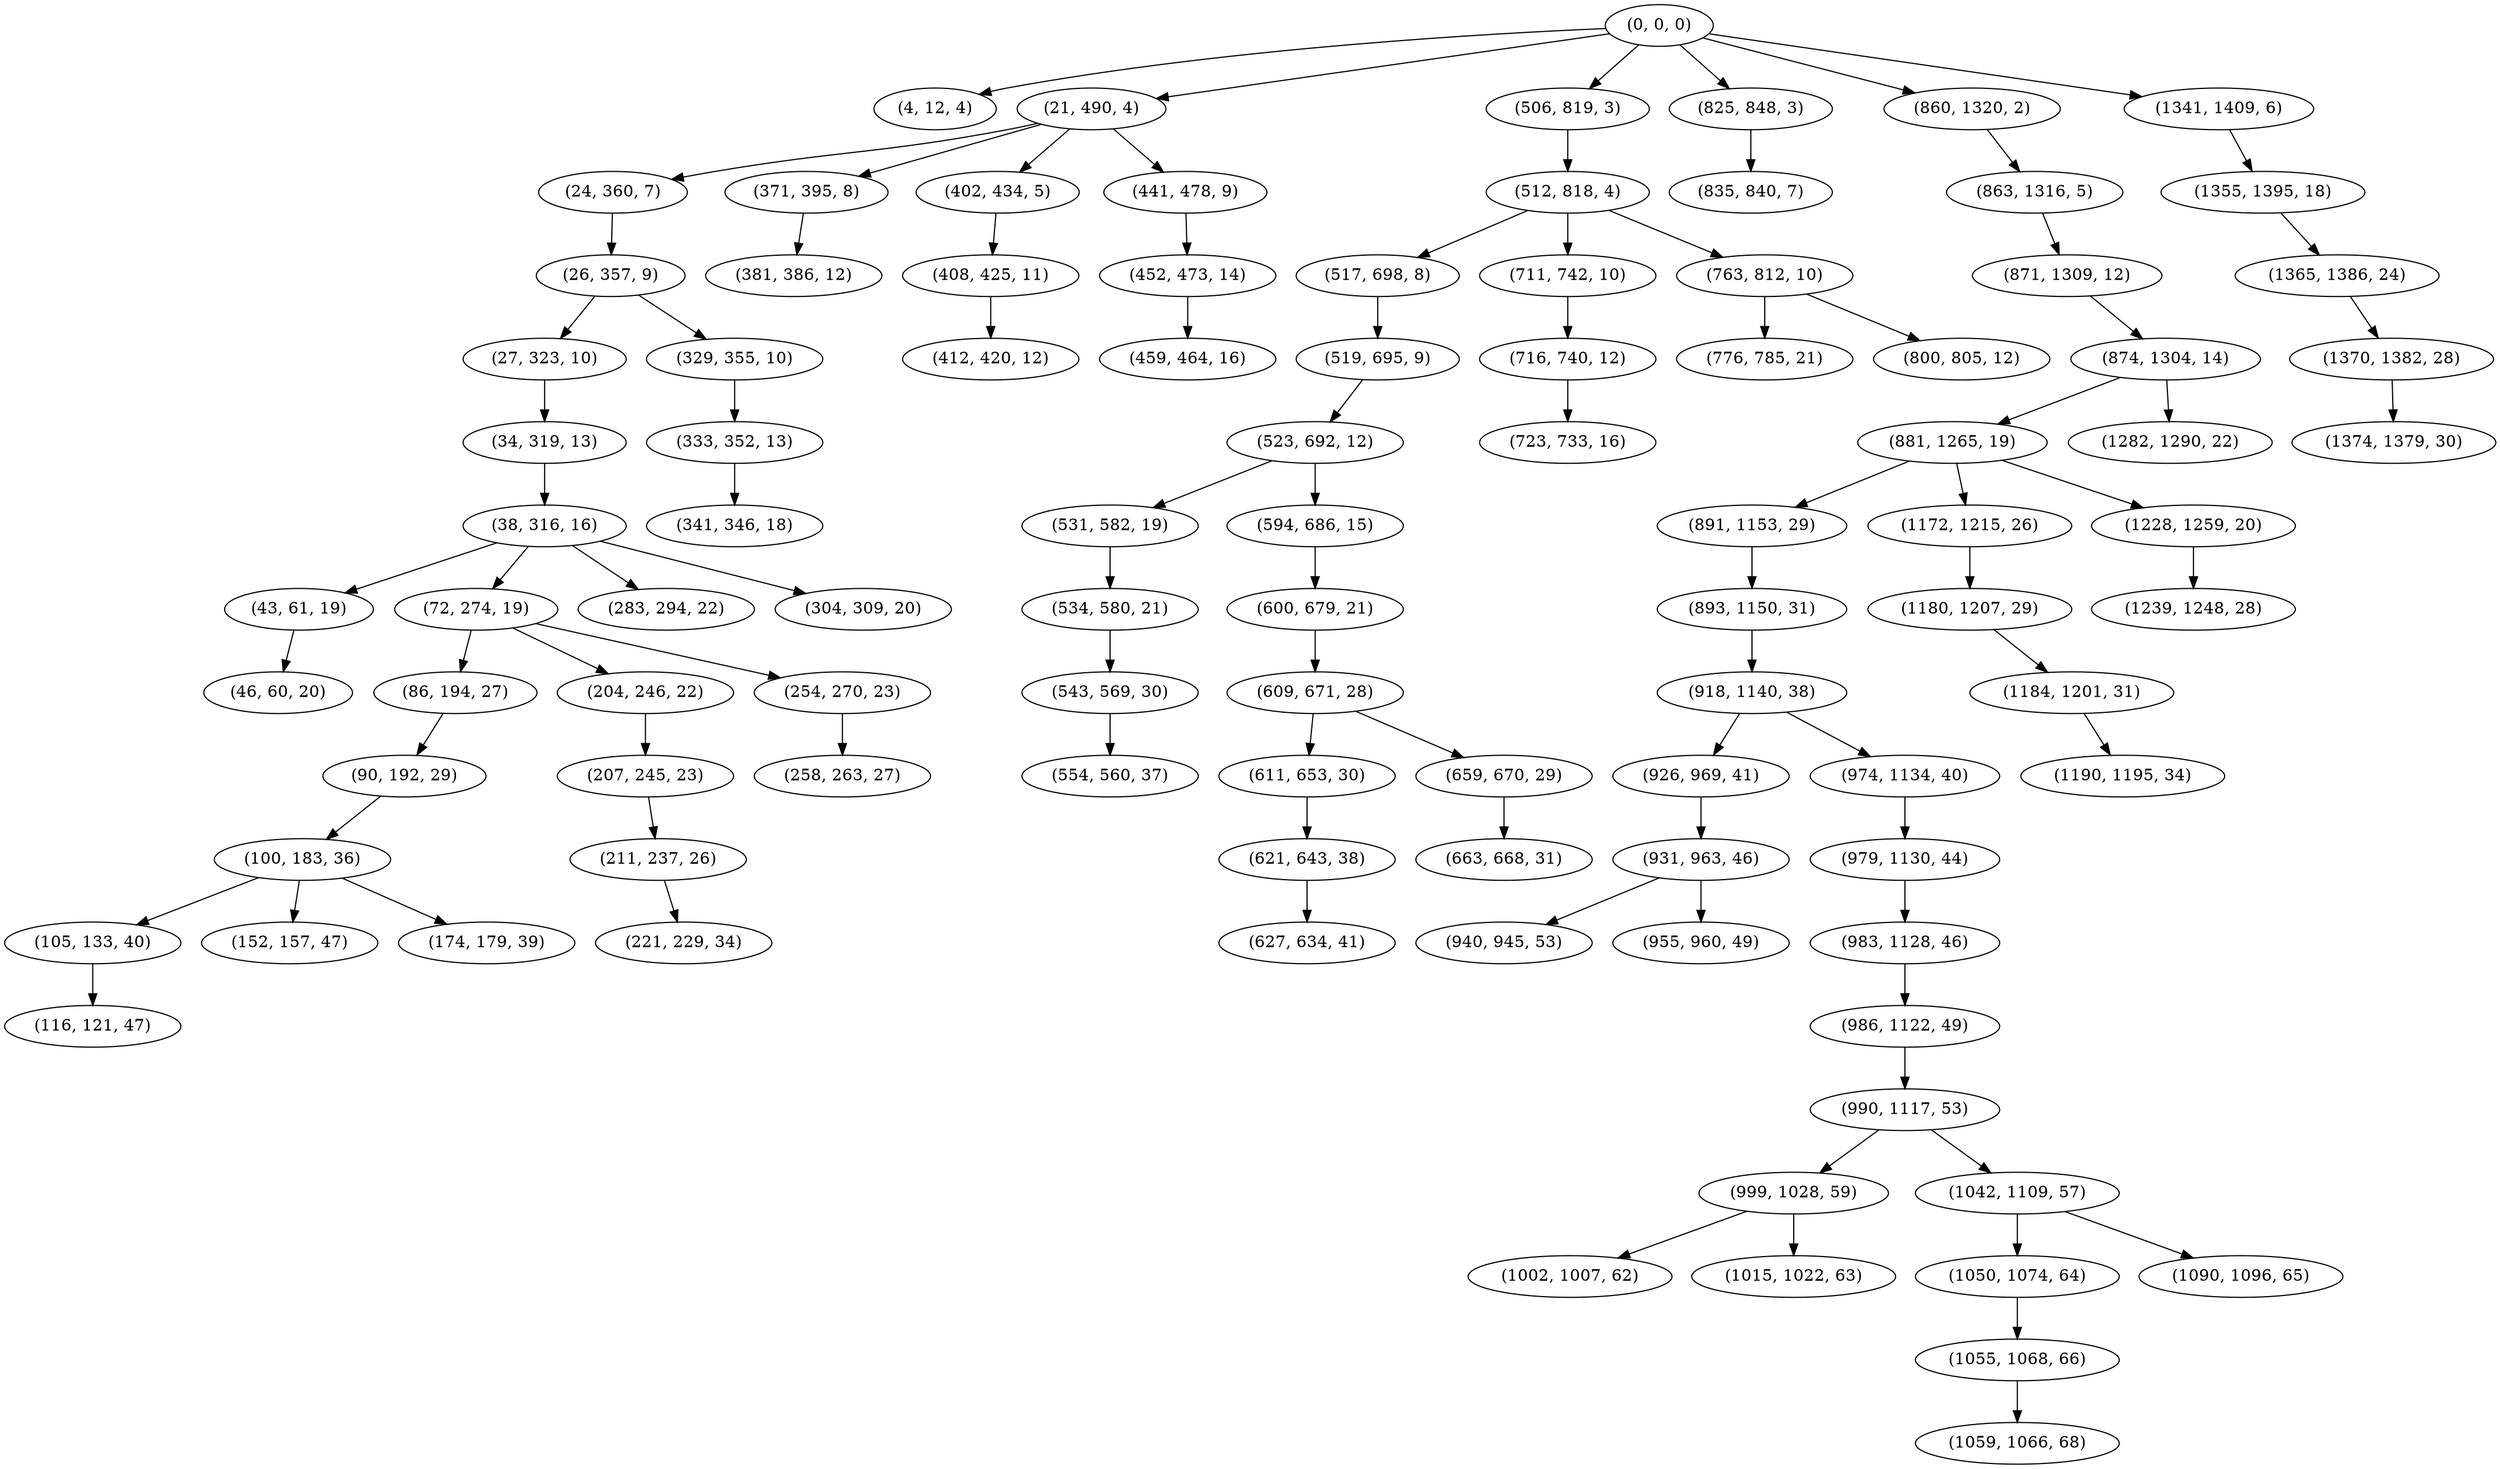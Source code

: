 digraph tree {
    "(0, 0, 0)";
    "(4, 12, 4)";
    "(21, 490, 4)";
    "(24, 360, 7)";
    "(26, 357, 9)";
    "(27, 323, 10)";
    "(34, 319, 13)";
    "(38, 316, 16)";
    "(43, 61, 19)";
    "(46, 60, 20)";
    "(72, 274, 19)";
    "(86, 194, 27)";
    "(90, 192, 29)";
    "(100, 183, 36)";
    "(105, 133, 40)";
    "(116, 121, 47)";
    "(152, 157, 47)";
    "(174, 179, 39)";
    "(204, 246, 22)";
    "(207, 245, 23)";
    "(211, 237, 26)";
    "(221, 229, 34)";
    "(254, 270, 23)";
    "(258, 263, 27)";
    "(283, 294, 22)";
    "(304, 309, 20)";
    "(329, 355, 10)";
    "(333, 352, 13)";
    "(341, 346, 18)";
    "(371, 395, 8)";
    "(381, 386, 12)";
    "(402, 434, 5)";
    "(408, 425, 11)";
    "(412, 420, 12)";
    "(441, 478, 9)";
    "(452, 473, 14)";
    "(459, 464, 16)";
    "(506, 819, 3)";
    "(512, 818, 4)";
    "(517, 698, 8)";
    "(519, 695, 9)";
    "(523, 692, 12)";
    "(531, 582, 19)";
    "(534, 580, 21)";
    "(543, 569, 30)";
    "(554, 560, 37)";
    "(594, 686, 15)";
    "(600, 679, 21)";
    "(609, 671, 28)";
    "(611, 653, 30)";
    "(621, 643, 38)";
    "(627, 634, 41)";
    "(659, 670, 29)";
    "(663, 668, 31)";
    "(711, 742, 10)";
    "(716, 740, 12)";
    "(723, 733, 16)";
    "(763, 812, 10)";
    "(776, 785, 21)";
    "(800, 805, 12)";
    "(825, 848, 3)";
    "(835, 840, 7)";
    "(860, 1320, 2)";
    "(863, 1316, 5)";
    "(871, 1309, 12)";
    "(874, 1304, 14)";
    "(881, 1265, 19)";
    "(891, 1153, 29)";
    "(893, 1150, 31)";
    "(918, 1140, 38)";
    "(926, 969, 41)";
    "(931, 963, 46)";
    "(940, 945, 53)";
    "(955, 960, 49)";
    "(974, 1134, 40)";
    "(979, 1130, 44)";
    "(983, 1128, 46)";
    "(986, 1122, 49)";
    "(990, 1117, 53)";
    "(999, 1028, 59)";
    "(1002, 1007, 62)";
    "(1015, 1022, 63)";
    "(1042, 1109, 57)";
    "(1050, 1074, 64)";
    "(1055, 1068, 66)";
    "(1059, 1066, 68)";
    "(1090, 1096, 65)";
    "(1172, 1215, 26)";
    "(1180, 1207, 29)";
    "(1184, 1201, 31)";
    "(1190, 1195, 34)";
    "(1228, 1259, 20)";
    "(1239, 1248, 28)";
    "(1282, 1290, 22)";
    "(1341, 1409, 6)";
    "(1355, 1395, 18)";
    "(1365, 1386, 24)";
    "(1370, 1382, 28)";
    "(1374, 1379, 30)";
    "(0, 0, 0)" -> "(4, 12, 4)";
    "(0, 0, 0)" -> "(21, 490, 4)";
    "(0, 0, 0)" -> "(506, 819, 3)";
    "(0, 0, 0)" -> "(825, 848, 3)";
    "(0, 0, 0)" -> "(860, 1320, 2)";
    "(0, 0, 0)" -> "(1341, 1409, 6)";
    "(21, 490, 4)" -> "(24, 360, 7)";
    "(21, 490, 4)" -> "(371, 395, 8)";
    "(21, 490, 4)" -> "(402, 434, 5)";
    "(21, 490, 4)" -> "(441, 478, 9)";
    "(24, 360, 7)" -> "(26, 357, 9)";
    "(26, 357, 9)" -> "(27, 323, 10)";
    "(26, 357, 9)" -> "(329, 355, 10)";
    "(27, 323, 10)" -> "(34, 319, 13)";
    "(34, 319, 13)" -> "(38, 316, 16)";
    "(38, 316, 16)" -> "(43, 61, 19)";
    "(38, 316, 16)" -> "(72, 274, 19)";
    "(38, 316, 16)" -> "(283, 294, 22)";
    "(38, 316, 16)" -> "(304, 309, 20)";
    "(43, 61, 19)" -> "(46, 60, 20)";
    "(72, 274, 19)" -> "(86, 194, 27)";
    "(72, 274, 19)" -> "(204, 246, 22)";
    "(72, 274, 19)" -> "(254, 270, 23)";
    "(86, 194, 27)" -> "(90, 192, 29)";
    "(90, 192, 29)" -> "(100, 183, 36)";
    "(100, 183, 36)" -> "(105, 133, 40)";
    "(100, 183, 36)" -> "(152, 157, 47)";
    "(100, 183, 36)" -> "(174, 179, 39)";
    "(105, 133, 40)" -> "(116, 121, 47)";
    "(204, 246, 22)" -> "(207, 245, 23)";
    "(207, 245, 23)" -> "(211, 237, 26)";
    "(211, 237, 26)" -> "(221, 229, 34)";
    "(254, 270, 23)" -> "(258, 263, 27)";
    "(329, 355, 10)" -> "(333, 352, 13)";
    "(333, 352, 13)" -> "(341, 346, 18)";
    "(371, 395, 8)" -> "(381, 386, 12)";
    "(402, 434, 5)" -> "(408, 425, 11)";
    "(408, 425, 11)" -> "(412, 420, 12)";
    "(441, 478, 9)" -> "(452, 473, 14)";
    "(452, 473, 14)" -> "(459, 464, 16)";
    "(506, 819, 3)" -> "(512, 818, 4)";
    "(512, 818, 4)" -> "(517, 698, 8)";
    "(512, 818, 4)" -> "(711, 742, 10)";
    "(512, 818, 4)" -> "(763, 812, 10)";
    "(517, 698, 8)" -> "(519, 695, 9)";
    "(519, 695, 9)" -> "(523, 692, 12)";
    "(523, 692, 12)" -> "(531, 582, 19)";
    "(523, 692, 12)" -> "(594, 686, 15)";
    "(531, 582, 19)" -> "(534, 580, 21)";
    "(534, 580, 21)" -> "(543, 569, 30)";
    "(543, 569, 30)" -> "(554, 560, 37)";
    "(594, 686, 15)" -> "(600, 679, 21)";
    "(600, 679, 21)" -> "(609, 671, 28)";
    "(609, 671, 28)" -> "(611, 653, 30)";
    "(609, 671, 28)" -> "(659, 670, 29)";
    "(611, 653, 30)" -> "(621, 643, 38)";
    "(621, 643, 38)" -> "(627, 634, 41)";
    "(659, 670, 29)" -> "(663, 668, 31)";
    "(711, 742, 10)" -> "(716, 740, 12)";
    "(716, 740, 12)" -> "(723, 733, 16)";
    "(763, 812, 10)" -> "(776, 785, 21)";
    "(763, 812, 10)" -> "(800, 805, 12)";
    "(825, 848, 3)" -> "(835, 840, 7)";
    "(860, 1320, 2)" -> "(863, 1316, 5)";
    "(863, 1316, 5)" -> "(871, 1309, 12)";
    "(871, 1309, 12)" -> "(874, 1304, 14)";
    "(874, 1304, 14)" -> "(881, 1265, 19)";
    "(874, 1304, 14)" -> "(1282, 1290, 22)";
    "(881, 1265, 19)" -> "(891, 1153, 29)";
    "(881, 1265, 19)" -> "(1172, 1215, 26)";
    "(881, 1265, 19)" -> "(1228, 1259, 20)";
    "(891, 1153, 29)" -> "(893, 1150, 31)";
    "(893, 1150, 31)" -> "(918, 1140, 38)";
    "(918, 1140, 38)" -> "(926, 969, 41)";
    "(918, 1140, 38)" -> "(974, 1134, 40)";
    "(926, 969, 41)" -> "(931, 963, 46)";
    "(931, 963, 46)" -> "(940, 945, 53)";
    "(931, 963, 46)" -> "(955, 960, 49)";
    "(974, 1134, 40)" -> "(979, 1130, 44)";
    "(979, 1130, 44)" -> "(983, 1128, 46)";
    "(983, 1128, 46)" -> "(986, 1122, 49)";
    "(986, 1122, 49)" -> "(990, 1117, 53)";
    "(990, 1117, 53)" -> "(999, 1028, 59)";
    "(990, 1117, 53)" -> "(1042, 1109, 57)";
    "(999, 1028, 59)" -> "(1002, 1007, 62)";
    "(999, 1028, 59)" -> "(1015, 1022, 63)";
    "(1042, 1109, 57)" -> "(1050, 1074, 64)";
    "(1042, 1109, 57)" -> "(1090, 1096, 65)";
    "(1050, 1074, 64)" -> "(1055, 1068, 66)";
    "(1055, 1068, 66)" -> "(1059, 1066, 68)";
    "(1172, 1215, 26)" -> "(1180, 1207, 29)";
    "(1180, 1207, 29)" -> "(1184, 1201, 31)";
    "(1184, 1201, 31)" -> "(1190, 1195, 34)";
    "(1228, 1259, 20)" -> "(1239, 1248, 28)";
    "(1341, 1409, 6)" -> "(1355, 1395, 18)";
    "(1355, 1395, 18)" -> "(1365, 1386, 24)";
    "(1365, 1386, 24)" -> "(1370, 1382, 28)";
    "(1370, 1382, 28)" -> "(1374, 1379, 30)";
}
